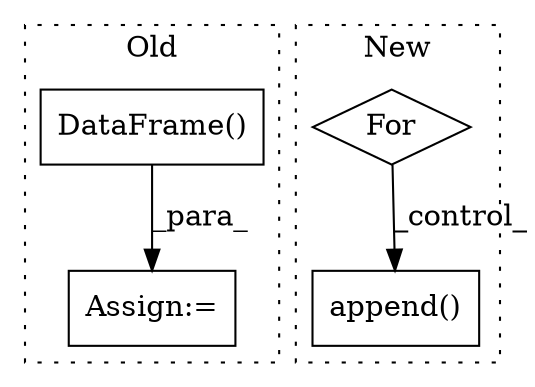 digraph G {
subgraph cluster0 {
1 [label="DataFrame()" a="75" s="1768,1835" l="13,1" shape="box"];
3 [label="Assign:=" a="68" s="1922" l="3" shape="box"];
label = "Old";
style="dotted";
}
subgraph cluster1 {
2 [label="For" a="107" s="2564,2592" l="4,6" shape="diamond"];
4 [label="append()" a="75" s="3104,3137" l="27,1" shape="box"];
label = "New";
style="dotted";
}
1 -> 3 [label="_para_"];
2 -> 4 [label="_control_"];
}